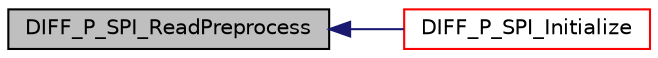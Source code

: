 digraph "DIFF_P_SPI_ReadPreprocess"
{
  edge [fontname="Helvetica",fontsize="10",labelfontname="Helvetica",labelfontsize="10"];
  node [fontname="Helvetica",fontsize="10",shape=record];
  rankdir="LR";
  Node60 [label="DIFF_P_SPI_ReadPreprocess",height=0.2,width=0.4,color="black", fillcolor="grey75", style="filled", fontcolor="black"];
  Node60 -> Node61 [dir="back",color="midnightblue",fontsize="10",style="solid",fontname="Helvetica"];
  Node61 [label="DIFF_P_SPI_Initialize",height=0.2,width=0.4,color="red", fillcolor="white", style="filled",URL="$diff__p__drv_8h.html#a8daefe78cc812287f49b2f71b3afe24d",tooltip="The interface function to initialize the sensor. "];
}
